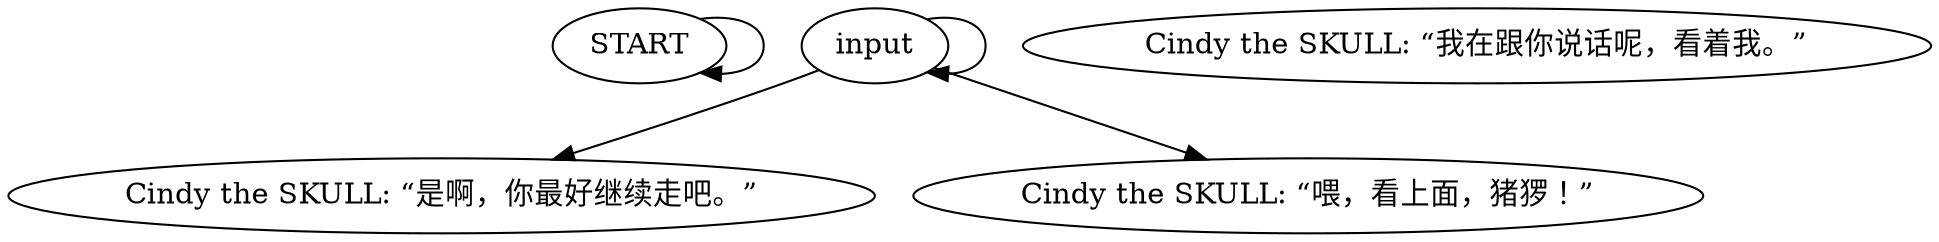 # PIER / CINDY BARKS
# Barks for Cindy the skull for when you haven't talked to her *AND* you're approaching her from below.
# ==================================================
digraph G {
	  0 [label="START"];
	  1 [label="input"];
	  2 [label="Cindy the SKULL: “是啊，你最好继续走吧。”"];
	  3 [label="Cindy the SKULL: “喂，看上面，猪猡！”"];
	  4 [label="Cindy the SKULL: “我在跟你说话呢，看着我。”"];
	  0 -> 0
	  1 -> 1
	  1 -> 2
	  1 -> 3
}

